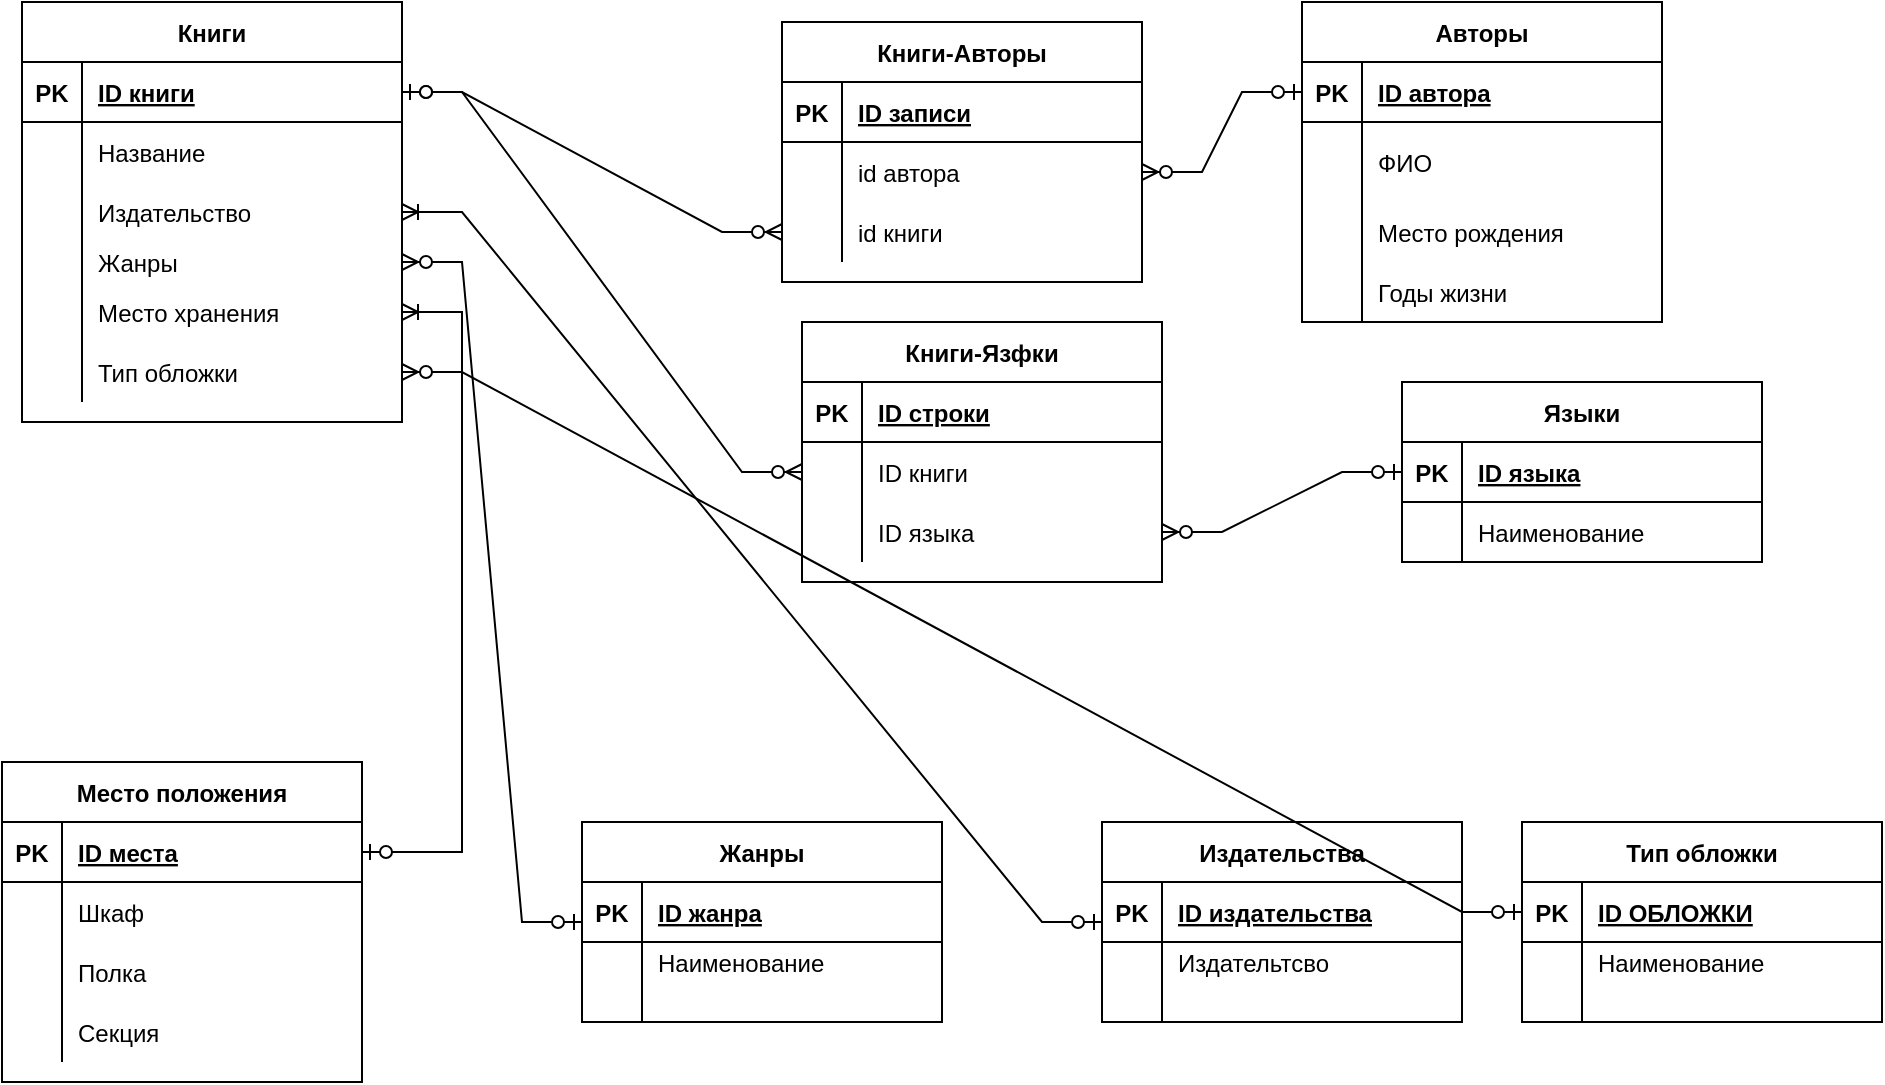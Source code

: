 <mxfile version="20.0.1" type="github"><diagram id="Fq_SMd5vTPvvLqsD7XXz" name="Страница 1"><mxGraphModel dx="991" dy="941" grid="1" gridSize="10" guides="1" tooltips="1" connect="1" arrows="1" fold="1" page="1" pageScale="1" pageWidth="827" pageHeight="1169" math="0" shadow="0"><root><mxCell id="0"/><mxCell id="1" parent="0"/><mxCell id="acpN2eCMp7QGkvf6FVd6-1" value="Книги" style="shape=table;startSize=30;container=1;collapsible=1;childLayout=tableLayout;fixedRows=1;rowLines=0;fontStyle=1;align=center;resizeLast=1;" vertex="1" parent="1"><mxGeometry x="50" y="10" width="190" height="210" as="geometry"/></mxCell><mxCell id="acpN2eCMp7QGkvf6FVd6-2" value="" style="shape=tableRow;horizontal=0;startSize=0;swimlaneHead=0;swimlaneBody=0;fillColor=none;collapsible=0;dropTarget=0;points=[[0,0.5],[1,0.5]];portConstraint=eastwest;top=0;left=0;right=0;bottom=1;" vertex="1" parent="acpN2eCMp7QGkvf6FVd6-1"><mxGeometry y="30" width="190" height="30" as="geometry"/></mxCell><mxCell id="acpN2eCMp7QGkvf6FVd6-3" value="PK" style="shape=partialRectangle;connectable=0;fillColor=none;top=0;left=0;bottom=0;right=0;fontStyle=1;overflow=hidden;" vertex="1" parent="acpN2eCMp7QGkvf6FVd6-2"><mxGeometry width="30" height="30" as="geometry"><mxRectangle width="30" height="30" as="alternateBounds"/></mxGeometry></mxCell><mxCell id="acpN2eCMp7QGkvf6FVd6-4" value="ID книги" style="shape=partialRectangle;connectable=0;fillColor=none;top=0;left=0;bottom=0;right=0;align=left;spacingLeft=6;fontStyle=5;overflow=hidden;" vertex="1" parent="acpN2eCMp7QGkvf6FVd6-2"><mxGeometry x="30" width="160" height="30" as="geometry"><mxRectangle width="160" height="30" as="alternateBounds"/></mxGeometry></mxCell><mxCell id="acpN2eCMp7QGkvf6FVd6-5" value="" style="shape=tableRow;horizontal=0;startSize=0;swimlaneHead=0;swimlaneBody=0;fillColor=none;collapsible=0;dropTarget=0;points=[[0,0.5],[1,0.5]];portConstraint=eastwest;top=0;left=0;right=0;bottom=0;" vertex="1" parent="acpN2eCMp7QGkvf6FVd6-1"><mxGeometry y="60" width="190" height="30" as="geometry"/></mxCell><mxCell id="acpN2eCMp7QGkvf6FVd6-6" value="" style="shape=partialRectangle;connectable=0;fillColor=none;top=0;left=0;bottom=0;right=0;editable=1;overflow=hidden;" vertex="1" parent="acpN2eCMp7QGkvf6FVd6-5"><mxGeometry width="30" height="30" as="geometry"><mxRectangle width="30" height="30" as="alternateBounds"/></mxGeometry></mxCell><mxCell id="acpN2eCMp7QGkvf6FVd6-7" value="Название" style="shape=partialRectangle;connectable=0;fillColor=none;top=0;left=0;bottom=0;right=0;align=left;spacingLeft=6;overflow=hidden;" vertex="1" parent="acpN2eCMp7QGkvf6FVd6-5"><mxGeometry x="30" width="160" height="30" as="geometry"><mxRectangle width="160" height="30" as="alternateBounds"/></mxGeometry></mxCell><mxCell id="acpN2eCMp7QGkvf6FVd6-8" value="" style="shape=tableRow;horizontal=0;startSize=0;swimlaneHead=0;swimlaneBody=0;fillColor=none;collapsible=0;dropTarget=0;points=[[0,0.5],[1,0.5]];portConstraint=eastwest;top=0;left=0;right=0;bottom=0;" vertex="1" parent="acpN2eCMp7QGkvf6FVd6-1"><mxGeometry y="90" width="190" height="30" as="geometry"/></mxCell><mxCell id="acpN2eCMp7QGkvf6FVd6-9" value="" style="shape=partialRectangle;connectable=0;fillColor=none;top=0;left=0;bottom=0;right=0;editable=1;overflow=hidden;" vertex="1" parent="acpN2eCMp7QGkvf6FVd6-8"><mxGeometry width="30" height="30" as="geometry"><mxRectangle width="30" height="30" as="alternateBounds"/></mxGeometry></mxCell><mxCell id="acpN2eCMp7QGkvf6FVd6-10" value="Издательство" style="shape=partialRectangle;connectable=0;fillColor=none;top=0;left=0;bottom=0;right=0;align=left;spacingLeft=6;overflow=hidden;" vertex="1" parent="acpN2eCMp7QGkvf6FVd6-8"><mxGeometry x="30" width="160" height="30" as="geometry"><mxRectangle width="160" height="30" as="alternateBounds"/></mxGeometry></mxCell><mxCell id="acpN2eCMp7QGkvf6FVd6-11" value="" style="shape=tableRow;horizontal=0;startSize=0;swimlaneHead=0;swimlaneBody=0;fillColor=none;collapsible=0;dropTarget=0;points=[[0,0.5],[1,0.5]];portConstraint=eastwest;top=0;left=0;right=0;bottom=0;" vertex="1" parent="acpN2eCMp7QGkvf6FVd6-1"><mxGeometry y="120" width="190" height="20" as="geometry"/></mxCell><mxCell id="acpN2eCMp7QGkvf6FVd6-12" value="" style="shape=partialRectangle;connectable=0;fillColor=none;top=0;left=0;bottom=0;right=0;editable=1;overflow=hidden;" vertex="1" parent="acpN2eCMp7QGkvf6FVd6-11"><mxGeometry width="30" height="20" as="geometry"><mxRectangle width="30" height="20" as="alternateBounds"/></mxGeometry></mxCell><mxCell id="acpN2eCMp7QGkvf6FVd6-13" value="Жанры" style="shape=partialRectangle;connectable=0;fillColor=none;top=0;left=0;bottom=0;right=0;align=left;spacingLeft=6;overflow=hidden;" vertex="1" parent="acpN2eCMp7QGkvf6FVd6-11"><mxGeometry x="30" width="160" height="20" as="geometry"><mxRectangle width="160" height="20" as="alternateBounds"/></mxGeometry></mxCell><mxCell id="acpN2eCMp7QGkvf6FVd6-17" value="" style="shape=tableRow;horizontal=0;startSize=0;swimlaneHead=0;swimlaneBody=0;fillColor=none;collapsible=0;dropTarget=0;points=[[0,0.5],[1,0.5]];portConstraint=eastwest;top=0;left=0;right=0;bottom=0;" vertex="1" parent="acpN2eCMp7QGkvf6FVd6-1"><mxGeometry y="140" width="190" height="30" as="geometry"/></mxCell><mxCell id="acpN2eCMp7QGkvf6FVd6-18" value="" style="shape=partialRectangle;connectable=0;fillColor=none;top=0;left=0;bottom=0;right=0;editable=1;overflow=hidden;" vertex="1" parent="acpN2eCMp7QGkvf6FVd6-17"><mxGeometry width="30" height="30" as="geometry"><mxRectangle width="30" height="30" as="alternateBounds"/></mxGeometry></mxCell><mxCell id="acpN2eCMp7QGkvf6FVd6-19" value="Место хранения" style="shape=partialRectangle;connectable=0;fillColor=none;top=0;left=0;bottom=0;right=0;align=left;spacingLeft=6;overflow=hidden;" vertex="1" parent="acpN2eCMp7QGkvf6FVd6-17"><mxGeometry x="30" width="160" height="30" as="geometry"><mxRectangle width="160" height="30" as="alternateBounds"/></mxGeometry></mxCell><mxCell id="acpN2eCMp7QGkvf6FVd6-28" value="" style="shape=tableRow;horizontal=0;startSize=0;swimlaneHead=0;swimlaneBody=0;fillColor=none;collapsible=0;dropTarget=0;points=[[0,0.5],[1,0.5]];portConstraint=eastwest;top=0;left=0;right=0;bottom=0;" vertex="1" parent="acpN2eCMp7QGkvf6FVd6-1"><mxGeometry y="170" width="190" height="30" as="geometry"/></mxCell><mxCell id="acpN2eCMp7QGkvf6FVd6-29" value="" style="shape=partialRectangle;connectable=0;fillColor=none;top=0;left=0;bottom=0;right=0;editable=1;overflow=hidden;" vertex="1" parent="acpN2eCMp7QGkvf6FVd6-28"><mxGeometry width="30" height="30" as="geometry"><mxRectangle width="30" height="30" as="alternateBounds"/></mxGeometry></mxCell><mxCell id="acpN2eCMp7QGkvf6FVd6-30" value="Тип обложки" style="shape=partialRectangle;connectable=0;fillColor=none;top=0;left=0;bottom=0;right=0;align=left;spacingLeft=6;overflow=hidden;" vertex="1" parent="acpN2eCMp7QGkvf6FVd6-28"><mxGeometry x="30" width="160" height="30" as="geometry"><mxRectangle width="160" height="30" as="alternateBounds"/></mxGeometry></mxCell><mxCell id="acpN2eCMp7QGkvf6FVd6-31" value="Авторы" style="shape=table;startSize=30;container=1;collapsible=1;childLayout=tableLayout;fixedRows=1;rowLines=0;fontStyle=1;align=center;resizeLast=1;" vertex="1" parent="1"><mxGeometry x="690" y="10" width="180" height="160" as="geometry"/></mxCell><mxCell id="acpN2eCMp7QGkvf6FVd6-32" value="" style="shape=tableRow;horizontal=0;startSize=0;swimlaneHead=0;swimlaneBody=0;fillColor=none;collapsible=0;dropTarget=0;points=[[0,0.5],[1,0.5]];portConstraint=eastwest;top=0;left=0;right=0;bottom=1;" vertex="1" parent="acpN2eCMp7QGkvf6FVd6-31"><mxGeometry y="30" width="180" height="30" as="geometry"/></mxCell><mxCell id="acpN2eCMp7QGkvf6FVd6-33" value="PK" style="shape=partialRectangle;connectable=0;fillColor=none;top=0;left=0;bottom=0;right=0;fontStyle=1;overflow=hidden;" vertex="1" parent="acpN2eCMp7QGkvf6FVd6-32"><mxGeometry width="30" height="30" as="geometry"><mxRectangle width="30" height="30" as="alternateBounds"/></mxGeometry></mxCell><mxCell id="acpN2eCMp7QGkvf6FVd6-34" value="ID автора" style="shape=partialRectangle;connectable=0;fillColor=none;top=0;left=0;bottom=0;right=0;align=left;spacingLeft=6;fontStyle=5;overflow=hidden;" vertex="1" parent="acpN2eCMp7QGkvf6FVd6-32"><mxGeometry x="30" width="150" height="30" as="geometry"><mxRectangle width="150" height="30" as="alternateBounds"/></mxGeometry></mxCell><mxCell id="acpN2eCMp7QGkvf6FVd6-35" value="" style="shape=tableRow;horizontal=0;startSize=0;swimlaneHead=0;swimlaneBody=0;fillColor=none;collapsible=0;dropTarget=0;points=[[0,0.5],[1,0.5]];portConstraint=eastwest;top=0;left=0;right=0;bottom=0;" vertex="1" parent="acpN2eCMp7QGkvf6FVd6-31"><mxGeometry y="60" width="180" height="40" as="geometry"/></mxCell><mxCell id="acpN2eCMp7QGkvf6FVd6-36" value="" style="shape=partialRectangle;connectable=0;fillColor=none;top=0;left=0;bottom=0;right=0;editable=1;overflow=hidden;" vertex="1" parent="acpN2eCMp7QGkvf6FVd6-35"><mxGeometry width="30" height="40" as="geometry"><mxRectangle width="30" height="40" as="alternateBounds"/></mxGeometry></mxCell><mxCell id="acpN2eCMp7QGkvf6FVd6-37" value="ФИО" style="shape=partialRectangle;connectable=0;fillColor=none;top=0;left=0;bottom=0;right=0;align=left;spacingLeft=6;overflow=hidden;" vertex="1" parent="acpN2eCMp7QGkvf6FVd6-35"><mxGeometry x="30" width="150" height="40" as="geometry"><mxRectangle width="150" height="40" as="alternateBounds"/></mxGeometry></mxCell><mxCell id="acpN2eCMp7QGkvf6FVd6-38" value="" style="shape=tableRow;horizontal=0;startSize=0;swimlaneHead=0;swimlaneBody=0;fillColor=none;collapsible=0;dropTarget=0;points=[[0,0.5],[1,0.5]];portConstraint=eastwest;top=0;left=0;right=0;bottom=0;" vertex="1" parent="acpN2eCMp7QGkvf6FVd6-31"><mxGeometry y="100" width="180" height="30" as="geometry"/></mxCell><mxCell id="acpN2eCMp7QGkvf6FVd6-39" value="" style="shape=partialRectangle;connectable=0;fillColor=none;top=0;left=0;bottom=0;right=0;editable=1;overflow=hidden;" vertex="1" parent="acpN2eCMp7QGkvf6FVd6-38"><mxGeometry width="30" height="30" as="geometry"><mxRectangle width="30" height="30" as="alternateBounds"/></mxGeometry></mxCell><mxCell id="acpN2eCMp7QGkvf6FVd6-40" value="Место рождения" style="shape=partialRectangle;connectable=0;fillColor=none;top=0;left=0;bottom=0;right=0;align=left;spacingLeft=6;overflow=hidden;" vertex="1" parent="acpN2eCMp7QGkvf6FVd6-38"><mxGeometry x="30" width="150" height="30" as="geometry"><mxRectangle width="150" height="30" as="alternateBounds"/></mxGeometry></mxCell><mxCell id="acpN2eCMp7QGkvf6FVd6-41" value="" style="shape=tableRow;horizontal=0;startSize=0;swimlaneHead=0;swimlaneBody=0;fillColor=none;collapsible=0;dropTarget=0;points=[[0,0.5],[1,0.5]];portConstraint=eastwest;top=0;left=0;right=0;bottom=0;" vertex="1" parent="acpN2eCMp7QGkvf6FVd6-31"><mxGeometry y="130" width="180" height="30" as="geometry"/></mxCell><mxCell id="acpN2eCMp7QGkvf6FVd6-42" value="" style="shape=partialRectangle;connectable=0;fillColor=none;top=0;left=0;bottom=0;right=0;editable=1;overflow=hidden;" vertex="1" parent="acpN2eCMp7QGkvf6FVd6-41"><mxGeometry width="30" height="30" as="geometry"><mxRectangle width="30" height="30" as="alternateBounds"/></mxGeometry></mxCell><mxCell id="acpN2eCMp7QGkvf6FVd6-43" value="Годы жизни" style="shape=partialRectangle;connectable=0;fillColor=none;top=0;left=0;bottom=0;right=0;align=left;spacingLeft=6;overflow=hidden;" vertex="1" parent="acpN2eCMp7QGkvf6FVd6-41"><mxGeometry x="30" width="150" height="30" as="geometry"><mxRectangle width="150" height="30" as="alternateBounds"/></mxGeometry></mxCell><mxCell id="acpN2eCMp7QGkvf6FVd6-45" value="Место положения" style="shape=table;startSize=30;container=1;collapsible=1;childLayout=tableLayout;fixedRows=1;rowLines=0;fontStyle=1;align=center;resizeLast=1;" vertex="1" parent="1"><mxGeometry x="40" y="390" width="180" height="160" as="geometry"/></mxCell><mxCell id="acpN2eCMp7QGkvf6FVd6-46" value="" style="shape=tableRow;horizontal=0;startSize=0;swimlaneHead=0;swimlaneBody=0;fillColor=none;collapsible=0;dropTarget=0;points=[[0,0.5],[1,0.5]];portConstraint=eastwest;top=0;left=0;right=0;bottom=1;" vertex="1" parent="acpN2eCMp7QGkvf6FVd6-45"><mxGeometry y="30" width="180" height="30" as="geometry"/></mxCell><mxCell id="acpN2eCMp7QGkvf6FVd6-47" value="PK" style="shape=partialRectangle;connectable=0;fillColor=none;top=0;left=0;bottom=0;right=0;fontStyle=1;overflow=hidden;" vertex="1" parent="acpN2eCMp7QGkvf6FVd6-46"><mxGeometry width="30" height="30" as="geometry"><mxRectangle width="30" height="30" as="alternateBounds"/></mxGeometry></mxCell><mxCell id="acpN2eCMp7QGkvf6FVd6-48" value="ID места" style="shape=partialRectangle;connectable=0;fillColor=none;top=0;left=0;bottom=0;right=0;align=left;spacingLeft=6;fontStyle=5;overflow=hidden;" vertex="1" parent="acpN2eCMp7QGkvf6FVd6-46"><mxGeometry x="30" width="150" height="30" as="geometry"><mxRectangle width="150" height="30" as="alternateBounds"/></mxGeometry></mxCell><mxCell id="acpN2eCMp7QGkvf6FVd6-49" value="" style="shape=tableRow;horizontal=0;startSize=0;swimlaneHead=0;swimlaneBody=0;fillColor=none;collapsible=0;dropTarget=0;points=[[0,0.5],[1,0.5]];portConstraint=eastwest;top=0;left=0;right=0;bottom=0;" vertex="1" parent="acpN2eCMp7QGkvf6FVd6-45"><mxGeometry y="60" width="180" height="30" as="geometry"/></mxCell><mxCell id="acpN2eCMp7QGkvf6FVd6-50" value="" style="shape=partialRectangle;connectable=0;fillColor=none;top=0;left=0;bottom=0;right=0;editable=1;overflow=hidden;" vertex="1" parent="acpN2eCMp7QGkvf6FVd6-49"><mxGeometry width="30" height="30" as="geometry"><mxRectangle width="30" height="30" as="alternateBounds"/></mxGeometry></mxCell><mxCell id="acpN2eCMp7QGkvf6FVd6-51" value="Шкаф" style="shape=partialRectangle;connectable=0;fillColor=none;top=0;left=0;bottom=0;right=0;align=left;spacingLeft=6;overflow=hidden;" vertex="1" parent="acpN2eCMp7QGkvf6FVd6-49"><mxGeometry x="30" width="150" height="30" as="geometry"><mxRectangle width="150" height="30" as="alternateBounds"/></mxGeometry></mxCell><mxCell id="acpN2eCMp7QGkvf6FVd6-52" value="" style="shape=tableRow;horizontal=0;startSize=0;swimlaneHead=0;swimlaneBody=0;fillColor=none;collapsible=0;dropTarget=0;points=[[0,0.5],[1,0.5]];portConstraint=eastwest;top=0;left=0;right=0;bottom=0;" vertex="1" parent="acpN2eCMp7QGkvf6FVd6-45"><mxGeometry y="90" width="180" height="30" as="geometry"/></mxCell><mxCell id="acpN2eCMp7QGkvf6FVd6-53" value="" style="shape=partialRectangle;connectable=0;fillColor=none;top=0;left=0;bottom=0;right=0;editable=1;overflow=hidden;" vertex="1" parent="acpN2eCMp7QGkvf6FVd6-52"><mxGeometry width="30" height="30" as="geometry"><mxRectangle width="30" height="30" as="alternateBounds"/></mxGeometry></mxCell><mxCell id="acpN2eCMp7QGkvf6FVd6-54" value="Полка" style="shape=partialRectangle;connectable=0;fillColor=none;top=0;left=0;bottom=0;right=0;align=left;spacingLeft=6;overflow=hidden;" vertex="1" parent="acpN2eCMp7QGkvf6FVd6-52"><mxGeometry x="30" width="150" height="30" as="geometry"><mxRectangle width="150" height="30" as="alternateBounds"/></mxGeometry></mxCell><mxCell id="acpN2eCMp7QGkvf6FVd6-55" value="" style="shape=tableRow;horizontal=0;startSize=0;swimlaneHead=0;swimlaneBody=0;fillColor=none;collapsible=0;dropTarget=0;points=[[0,0.5],[1,0.5]];portConstraint=eastwest;top=0;left=0;right=0;bottom=0;" vertex="1" parent="acpN2eCMp7QGkvf6FVd6-45"><mxGeometry y="120" width="180" height="30" as="geometry"/></mxCell><mxCell id="acpN2eCMp7QGkvf6FVd6-56" value="" style="shape=partialRectangle;connectable=0;fillColor=none;top=0;left=0;bottom=0;right=0;editable=1;overflow=hidden;" vertex="1" parent="acpN2eCMp7QGkvf6FVd6-55"><mxGeometry width="30" height="30" as="geometry"><mxRectangle width="30" height="30" as="alternateBounds"/></mxGeometry></mxCell><mxCell id="acpN2eCMp7QGkvf6FVd6-57" value="Секция" style="shape=partialRectangle;connectable=0;fillColor=none;top=0;left=0;bottom=0;right=0;align=left;spacingLeft=6;overflow=hidden;" vertex="1" parent="acpN2eCMp7QGkvf6FVd6-55"><mxGeometry x="30" width="150" height="30" as="geometry"><mxRectangle width="150" height="30" as="alternateBounds"/></mxGeometry></mxCell><mxCell id="acpN2eCMp7QGkvf6FVd6-58" value="Издательства" style="shape=table;startSize=30;container=1;collapsible=1;childLayout=tableLayout;fixedRows=1;rowLines=0;fontStyle=1;align=center;resizeLast=1;" vertex="1" parent="1"><mxGeometry x="590" y="420" width="180" height="100" as="geometry"/></mxCell><mxCell id="acpN2eCMp7QGkvf6FVd6-59" value="" style="shape=tableRow;horizontal=0;startSize=0;swimlaneHead=0;swimlaneBody=0;fillColor=none;collapsible=0;dropTarget=0;points=[[0,0.5],[1,0.5]];portConstraint=eastwest;top=0;left=0;right=0;bottom=1;" vertex="1" parent="acpN2eCMp7QGkvf6FVd6-58"><mxGeometry y="30" width="180" height="30" as="geometry"/></mxCell><mxCell id="acpN2eCMp7QGkvf6FVd6-60" value="PK" style="shape=partialRectangle;connectable=0;fillColor=none;top=0;left=0;bottom=0;right=0;fontStyle=1;overflow=hidden;" vertex="1" parent="acpN2eCMp7QGkvf6FVd6-59"><mxGeometry width="30" height="30" as="geometry"><mxRectangle width="30" height="30" as="alternateBounds"/></mxGeometry></mxCell><mxCell id="acpN2eCMp7QGkvf6FVd6-61" value="ID издательства" style="shape=partialRectangle;connectable=0;fillColor=none;top=0;left=0;bottom=0;right=0;align=left;spacingLeft=6;fontStyle=5;overflow=hidden;" vertex="1" parent="acpN2eCMp7QGkvf6FVd6-59"><mxGeometry x="30" width="150" height="30" as="geometry"><mxRectangle width="150" height="30" as="alternateBounds"/></mxGeometry></mxCell><mxCell id="acpN2eCMp7QGkvf6FVd6-62" value="" style="shape=tableRow;horizontal=0;startSize=0;swimlaneHead=0;swimlaneBody=0;fillColor=none;collapsible=0;dropTarget=0;points=[[0,0.5],[1,0.5]];portConstraint=eastwest;top=0;left=0;right=0;bottom=0;" vertex="1" parent="acpN2eCMp7QGkvf6FVd6-58"><mxGeometry y="60" width="180" height="20" as="geometry"/></mxCell><mxCell id="acpN2eCMp7QGkvf6FVd6-63" value="" style="shape=partialRectangle;connectable=0;fillColor=none;top=0;left=0;bottom=0;right=0;editable=1;overflow=hidden;" vertex="1" parent="acpN2eCMp7QGkvf6FVd6-62"><mxGeometry width="30" height="20" as="geometry"><mxRectangle width="30" height="20" as="alternateBounds"/></mxGeometry></mxCell><mxCell id="acpN2eCMp7QGkvf6FVd6-64" value="Издательтсво" style="shape=partialRectangle;connectable=0;fillColor=none;top=0;left=0;bottom=0;right=0;align=left;spacingLeft=6;overflow=hidden;" vertex="1" parent="acpN2eCMp7QGkvf6FVd6-62"><mxGeometry x="30" width="150" height="20" as="geometry"><mxRectangle width="150" height="20" as="alternateBounds"/></mxGeometry></mxCell><mxCell id="acpN2eCMp7QGkvf6FVd6-68" value="" style="shape=tableRow;horizontal=0;startSize=0;swimlaneHead=0;swimlaneBody=0;fillColor=none;collapsible=0;dropTarget=0;points=[[0,0.5],[1,0.5]];portConstraint=eastwest;top=0;left=0;right=0;bottom=0;" vertex="1" parent="acpN2eCMp7QGkvf6FVd6-58"><mxGeometry y="80" width="180" height="20" as="geometry"/></mxCell><mxCell id="acpN2eCMp7QGkvf6FVd6-69" value="" style="shape=partialRectangle;connectable=0;fillColor=none;top=0;left=0;bottom=0;right=0;editable=1;overflow=hidden;" vertex="1" parent="acpN2eCMp7QGkvf6FVd6-68"><mxGeometry width="30" height="20" as="geometry"><mxRectangle width="30" height="20" as="alternateBounds"/></mxGeometry></mxCell><mxCell id="acpN2eCMp7QGkvf6FVd6-70" value="" style="shape=partialRectangle;connectable=0;fillColor=none;top=0;left=0;bottom=0;right=0;align=left;spacingLeft=6;overflow=hidden;" vertex="1" parent="acpN2eCMp7QGkvf6FVd6-68"><mxGeometry x="30" width="150" height="20" as="geometry"><mxRectangle width="150" height="20" as="alternateBounds"/></mxGeometry></mxCell><mxCell id="acpN2eCMp7QGkvf6FVd6-71" value="Тип обложки" style="shape=table;startSize=30;container=1;collapsible=1;childLayout=tableLayout;fixedRows=1;rowLines=0;fontStyle=1;align=center;resizeLast=1;" vertex="1" parent="1"><mxGeometry x="800" y="420" width="180" height="100" as="geometry"/></mxCell><mxCell id="acpN2eCMp7QGkvf6FVd6-72" value="" style="shape=tableRow;horizontal=0;startSize=0;swimlaneHead=0;swimlaneBody=0;fillColor=none;collapsible=0;dropTarget=0;points=[[0,0.5],[1,0.5]];portConstraint=eastwest;top=0;left=0;right=0;bottom=1;" vertex="1" parent="acpN2eCMp7QGkvf6FVd6-71"><mxGeometry y="30" width="180" height="30" as="geometry"/></mxCell><mxCell id="acpN2eCMp7QGkvf6FVd6-73" value="PK" style="shape=partialRectangle;connectable=0;fillColor=none;top=0;left=0;bottom=0;right=0;fontStyle=1;overflow=hidden;" vertex="1" parent="acpN2eCMp7QGkvf6FVd6-72"><mxGeometry width="30" height="30" as="geometry"><mxRectangle width="30" height="30" as="alternateBounds"/></mxGeometry></mxCell><mxCell id="acpN2eCMp7QGkvf6FVd6-74" value="ID ОБЛОЖКИ" style="shape=partialRectangle;connectable=0;fillColor=none;top=0;left=0;bottom=0;right=0;align=left;spacingLeft=6;fontStyle=5;overflow=hidden;" vertex="1" parent="acpN2eCMp7QGkvf6FVd6-72"><mxGeometry x="30" width="150" height="30" as="geometry"><mxRectangle width="150" height="30" as="alternateBounds"/></mxGeometry></mxCell><mxCell id="acpN2eCMp7QGkvf6FVd6-75" value="" style="shape=tableRow;horizontal=0;startSize=0;swimlaneHead=0;swimlaneBody=0;fillColor=none;collapsible=0;dropTarget=0;points=[[0,0.5],[1,0.5]];portConstraint=eastwest;top=0;left=0;right=0;bottom=0;" vertex="1" parent="acpN2eCMp7QGkvf6FVd6-71"><mxGeometry y="60" width="180" height="20" as="geometry"/></mxCell><mxCell id="acpN2eCMp7QGkvf6FVd6-76" value="" style="shape=partialRectangle;connectable=0;fillColor=none;top=0;left=0;bottom=0;right=0;editable=1;overflow=hidden;" vertex="1" parent="acpN2eCMp7QGkvf6FVd6-75"><mxGeometry width="30" height="20" as="geometry"><mxRectangle width="30" height="20" as="alternateBounds"/></mxGeometry></mxCell><mxCell id="acpN2eCMp7QGkvf6FVd6-77" value="Наименование" style="shape=partialRectangle;connectable=0;fillColor=none;top=0;left=0;bottom=0;right=0;align=left;spacingLeft=6;overflow=hidden;" vertex="1" parent="acpN2eCMp7QGkvf6FVd6-75"><mxGeometry x="30" width="150" height="20" as="geometry"><mxRectangle width="150" height="20" as="alternateBounds"/></mxGeometry></mxCell><mxCell id="acpN2eCMp7QGkvf6FVd6-78" value="" style="shape=tableRow;horizontal=0;startSize=0;swimlaneHead=0;swimlaneBody=0;fillColor=none;collapsible=0;dropTarget=0;points=[[0,0.5],[1,0.5]];portConstraint=eastwest;top=0;left=0;right=0;bottom=0;" vertex="1" parent="acpN2eCMp7QGkvf6FVd6-71"><mxGeometry y="80" width="180" height="20" as="geometry"/></mxCell><mxCell id="acpN2eCMp7QGkvf6FVd6-79" value="" style="shape=partialRectangle;connectable=0;fillColor=none;top=0;left=0;bottom=0;right=0;editable=1;overflow=hidden;" vertex="1" parent="acpN2eCMp7QGkvf6FVd6-78"><mxGeometry width="30" height="20" as="geometry"><mxRectangle width="30" height="20" as="alternateBounds"/></mxGeometry></mxCell><mxCell id="acpN2eCMp7QGkvf6FVd6-80" value="" style="shape=partialRectangle;connectable=0;fillColor=none;top=0;left=0;bottom=0;right=0;align=left;spacingLeft=6;overflow=hidden;" vertex="1" parent="acpN2eCMp7QGkvf6FVd6-78"><mxGeometry x="30" width="150" height="20" as="geometry"><mxRectangle width="150" height="20" as="alternateBounds"/></mxGeometry></mxCell><mxCell id="acpN2eCMp7QGkvf6FVd6-81" value="Жанры" style="shape=table;startSize=30;container=1;collapsible=1;childLayout=tableLayout;fixedRows=1;rowLines=0;fontStyle=1;align=center;resizeLast=1;" vertex="1" parent="1"><mxGeometry x="330" y="420" width="180" height="100" as="geometry"><mxRectangle x="310" y="570" width="80" height="30" as="alternateBounds"/></mxGeometry></mxCell><mxCell id="acpN2eCMp7QGkvf6FVd6-82" value="" style="shape=tableRow;horizontal=0;startSize=0;swimlaneHead=0;swimlaneBody=0;fillColor=none;collapsible=0;dropTarget=0;points=[[0,0.5],[1,0.5]];portConstraint=eastwest;top=0;left=0;right=0;bottom=1;" vertex="1" parent="acpN2eCMp7QGkvf6FVd6-81"><mxGeometry y="30" width="180" height="30" as="geometry"/></mxCell><mxCell id="acpN2eCMp7QGkvf6FVd6-83" value="PK" style="shape=partialRectangle;connectable=0;fillColor=none;top=0;left=0;bottom=0;right=0;fontStyle=1;overflow=hidden;" vertex="1" parent="acpN2eCMp7QGkvf6FVd6-82"><mxGeometry width="30" height="30" as="geometry"><mxRectangle width="30" height="30" as="alternateBounds"/></mxGeometry></mxCell><mxCell id="acpN2eCMp7QGkvf6FVd6-84" value="ID жанра" style="shape=partialRectangle;connectable=0;fillColor=none;top=0;left=0;bottom=0;right=0;align=left;spacingLeft=6;fontStyle=5;overflow=hidden;" vertex="1" parent="acpN2eCMp7QGkvf6FVd6-82"><mxGeometry x="30" width="150" height="30" as="geometry"><mxRectangle width="150" height="30" as="alternateBounds"/></mxGeometry></mxCell><mxCell id="acpN2eCMp7QGkvf6FVd6-85" value="" style="shape=tableRow;horizontal=0;startSize=0;swimlaneHead=0;swimlaneBody=0;fillColor=none;collapsible=0;dropTarget=0;points=[[0,0.5],[1,0.5]];portConstraint=eastwest;top=0;left=0;right=0;bottom=0;" vertex="1" parent="acpN2eCMp7QGkvf6FVd6-81"><mxGeometry y="60" width="180" height="20" as="geometry"/></mxCell><mxCell id="acpN2eCMp7QGkvf6FVd6-86" value="" style="shape=partialRectangle;connectable=0;fillColor=none;top=0;left=0;bottom=0;right=0;editable=1;overflow=hidden;" vertex="1" parent="acpN2eCMp7QGkvf6FVd6-85"><mxGeometry width="30" height="20" as="geometry"><mxRectangle width="30" height="20" as="alternateBounds"/></mxGeometry></mxCell><mxCell id="acpN2eCMp7QGkvf6FVd6-87" value="Наименование" style="shape=partialRectangle;connectable=0;fillColor=none;top=0;left=0;bottom=0;right=0;align=left;spacingLeft=6;overflow=hidden;" vertex="1" parent="acpN2eCMp7QGkvf6FVd6-85"><mxGeometry x="30" width="150" height="20" as="geometry"><mxRectangle width="150" height="20" as="alternateBounds"/></mxGeometry></mxCell><mxCell id="acpN2eCMp7QGkvf6FVd6-88" value="" style="shape=tableRow;horizontal=0;startSize=0;swimlaneHead=0;swimlaneBody=0;fillColor=none;collapsible=0;dropTarget=0;points=[[0,0.5],[1,0.5]];portConstraint=eastwest;top=0;left=0;right=0;bottom=0;" vertex="1" parent="acpN2eCMp7QGkvf6FVd6-81"><mxGeometry y="80" width="180" height="20" as="geometry"/></mxCell><mxCell id="acpN2eCMp7QGkvf6FVd6-89" value="" style="shape=partialRectangle;connectable=0;fillColor=none;top=0;left=0;bottom=0;right=0;editable=1;overflow=hidden;" vertex="1" parent="acpN2eCMp7QGkvf6FVd6-88"><mxGeometry width="30" height="20" as="geometry"><mxRectangle width="30" height="20" as="alternateBounds"/></mxGeometry></mxCell><mxCell id="acpN2eCMp7QGkvf6FVd6-90" value="" style="shape=partialRectangle;connectable=0;fillColor=none;top=0;left=0;bottom=0;right=0;align=left;spacingLeft=6;overflow=hidden;" vertex="1" parent="acpN2eCMp7QGkvf6FVd6-88"><mxGeometry x="30" width="150" height="20" as="geometry"><mxRectangle width="150" height="20" as="alternateBounds"/></mxGeometry></mxCell><mxCell id="acpN2eCMp7QGkvf6FVd6-91" value="Языки" style="shape=table;startSize=30;container=1;collapsible=1;childLayout=tableLayout;fixedRows=1;rowLines=0;fontStyle=1;align=center;resizeLast=1;" vertex="1" parent="1"><mxGeometry x="740" y="200" width="180" height="90" as="geometry"/></mxCell><mxCell id="acpN2eCMp7QGkvf6FVd6-92" value="" style="shape=tableRow;horizontal=0;startSize=0;swimlaneHead=0;swimlaneBody=0;fillColor=none;collapsible=0;dropTarget=0;points=[[0,0.5],[1,0.5]];portConstraint=eastwest;top=0;left=0;right=0;bottom=1;" vertex="1" parent="acpN2eCMp7QGkvf6FVd6-91"><mxGeometry y="30" width="180" height="30" as="geometry"/></mxCell><mxCell id="acpN2eCMp7QGkvf6FVd6-93" value="PK" style="shape=partialRectangle;connectable=0;fillColor=none;top=0;left=0;bottom=0;right=0;fontStyle=1;overflow=hidden;" vertex="1" parent="acpN2eCMp7QGkvf6FVd6-92"><mxGeometry width="30" height="30" as="geometry"><mxRectangle width="30" height="30" as="alternateBounds"/></mxGeometry></mxCell><mxCell id="acpN2eCMp7QGkvf6FVd6-94" value="ID языка" style="shape=partialRectangle;connectable=0;fillColor=none;top=0;left=0;bottom=0;right=0;align=left;spacingLeft=6;fontStyle=5;overflow=hidden;" vertex="1" parent="acpN2eCMp7QGkvf6FVd6-92"><mxGeometry x="30" width="150" height="30" as="geometry"><mxRectangle width="150" height="30" as="alternateBounds"/></mxGeometry></mxCell><mxCell id="acpN2eCMp7QGkvf6FVd6-95" value="" style="shape=tableRow;horizontal=0;startSize=0;swimlaneHead=0;swimlaneBody=0;fillColor=none;collapsible=0;dropTarget=0;points=[[0,0.5],[1,0.5]];portConstraint=eastwest;top=0;left=0;right=0;bottom=0;" vertex="1" parent="acpN2eCMp7QGkvf6FVd6-91"><mxGeometry y="60" width="180" height="30" as="geometry"/></mxCell><mxCell id="acpN2eCMp7QGkvf6FVd6-96" value="" style="shape=partialRectangle;connectable=0;fillColor=none;top=0;left=0;bottom=0;right=0;editable=1;overflow=hidden;" vertex="1" parent="acpN2eCMp7QGkvf6FVd6-95"><mxGeometry width="30" height="30" as="geometry"><mxRectangle width="30" height="30" as="alternateBounds"/></mxGeometry></mxCell><mxCell id="acpN2eCMp7QGkvf6FVd6-97" value="Наименование" style="shape=partialRectangle;connectable=0;fillColor=none;top=0;left=0;bottom=0;right=0;align=left;spacingLeft=6;overflow=hidden;" vertex="1" parent="acpN2eCMp7QGkvf6FVd6-95"><mxGeometry x="30" width="150" height="30" as="geometry"><mxRectangle width="150" height="30" as="alternateBounds"/></mxGeometry></mxCell><mxCell id="acpN2eCMp7QGkvf6FVd6-113" value="Книги-Авторы" style="shape=table;startSize=30;container=1;collapsible=1;childLayout=tableLayout;fixedRows=1;rowLines=0;fontStyle=1;align=center;resizeLast=1;" vertex="1" parent="1"><mxGeometry x="430" y="20" width="180" height="130" as="geometry"/></mxCell><mxCell id="acpN2eCMp7QGkvf6FVd6-114" value="" style="shape=tableRow;horizontal=0;startSize=0;swimlaneHead=0;swimlaneBody=0;fillColor=none;collapsible=0;dropTarget=0;points=[[0,0.5],[1,0.5]];portConstraint=eastwest;top=0;left=0;right=0;bottom=1;" vertex="1" parent="acpN2eCMp7QGkvf6FVd6-113"><mxGeometry y="30" width="180" height="30" as="geometry"/></mxCell><mxCell id="acpN2eCMp7QGkvf6FVd6-115" value="PK" style="shape=partialRectangle;connectable=0;fillColor=none;top=0;left=0;bottom=0;right=0;fontStyle=1;overflow=hidden;" vertex="1" parent="acpN2eCMp7QGkvf6FVd6-114"><mxGeometry width="30" height="30" as="geometry"><mxRectangle width="30" height="30" as="alternateBounds"/></mxGeometry></mxCell><mxCell id="acpN2eCMp7QGkvf6FVd6-116" value="ID записи" style="shape=partialRectangle;connectable=0;fillColor=none;top=0;left=0;bottom=0;right=0;align=left;spacingLeft=6;fontStyle=5;overflow=hidden;" vertex="1" parent="acpN2eCMp7QGkvf6FVd6-114"><mxGeometry x="30" width="150" height="30" as="geometry"><mxRectangle width="150" height="30" as="alternateBounds"/></mxGeometry></mxCell><mxCell id="acpN2eCMp7QGkvf6FVd6-117" value="" style="shape=tableRow;horizontal=0;startSize=0;swimlaneHead=0;swimlaneBody=0;fillColor=none;collapsible=0;dropTarget=0;points=[[0,0.5],[1,0.5]];portConstraint=eastwest;top=0;left=0;right=0;bottom=0;" vertex="1" parent="acpN2eCMp7QGkvf6FVd6-113"><mxGeometry y="60" width="180" height="30" as="geometry"/></mxCell><mxCell id="acpN2eCMp7QGkvf6FVd6-118" value="" style="shape=partialRectangle;connectable=0;fillColor=none;top=0;left=0;bottom=0;right=0;editable=1;overflow=hidden;" vertex="1" parent="acpN2eCMp7QGkvf6FVd6-117"><mxGeometry width="30" height="30" as="geometry"><mxRectangle width="30" height="30" as="alternateBounds"/></mxGeometry></mxCell><mxCell id="acpN2eCMp7QGkvf6FVd6-119" value="id автора" style="shape=partialRectangle;connectable=0;fillColor=none;top=0;left=0;bottom=0;right=0;align=left;spacingLeft=6;overflow=hidden;" vertex="1" parent="acpN2eCMp7QGkvf6FVd6-117"><mxGeometry x="30" width="150" height="30" as="geometry"><mxRectangle width="150" height="30" as="alternateBounds"/></mxGeometry></mxCell><mxCell id="acpN2eCMp7QGkvf6FVd6-120" value="" style="shape=tableRow;horizontal=0;startSize=0;swimlaneHead=0;swimlaneBody=0;fillColor=none;collapsible=0;dropTarget=0;points=[[0,0.5],[1,0.5]];portConstraint=eastwest;top=0;left=0;right=0;bottom=0;" vertex="1" parent="acpN2eCMp7QGkvf6FVd6-113"><mxGeometry y="90" width="180" height="30" as="geometry"/></mxCell><mxCell id="acpN2eCMp7QGkvf6FVd6-121" value="" style="shape=partialRectangle;connectable=0;fillColor=none;top=0;left=0;bottom=0;right=0;editable=1;overflow=hidden;" vertex="1" parent="acpN2eCMp7QGkvf6FVd6-120"><mxGeometry width="30" height="30" as="geometry"><mxRectangle width="30" height="30" as="alternateBounds"/></mxGeometry></mxCell><mxCell id="acpN2eCMp7QGkvf6FVd6-122" value="id книги" style="shape=partialRectangle;connectable=0;fillColor=none;top=0;left=0;bottom=0;right=0;align=left;spacingLeft=6;overflow=hidden;" vertex="1" parent="acpN2eCMp7QGkvf6FVd6-120"><mxGeometry x="30" width="150" height="30" as="geometry"><mxRectangle width="150" height="30" as="alternateBounds"/></mxGeometry></mxCell><mxCell id="acpN2eCMp7QGkvf6FVd6-130" value="" style="edgeStyle=entityRelationEdgeStyle;fontSize=12;html=1;endArrow=ERzeroToMany;startArrow=ERzeroToOne;rounded=0;exitX=1;exitY=0.5;exitDx=0;exitDy=0;entryX=0;entryY=0.5;entryDx=0;entryDy=0;" edge="1" parent="1" source="acpN2eCMp7QGkvf6FVd6-2" target="acpN2eCMp7QGkvf6FVd6-120"><mxGeometry width="100" height="100" relative="1" as="geometry"><mxPoint x="220" y="300" as="sourcePoint"/><mxPoint x="320" y="200" as="targetPoint"/></mxGeometry></mxCell><mxCell id="acpN2eCMp7QGkvf6FVd6-131" value="" style="edgeStyle=entityRelationEdgeStyle;fontSize=12;html=1;endArrow=ERzeroToMany;startArrow=ERzeroToOne;rounded=0;entryX=1;entryY=0.5;entryDx=0;entryDy=0;exitX=0;exitY=0.5;exitDx=0;exitDy=0;" edge="1" parent="1" source="acpN2eCMp7QGkvf6FVd6-32" target="acpN2eCMp7QGkvf6FVd6-117"><mxGeometry width="100" height="100" relative="1" as="geometry"><mxPoint x="530" y="230" as="sourcePoint"/><mxPoint x="540" y="190" as="targetPoint"/></mxGeometry></mxCell><mxCell id="acpN2eCMp7QGkvf6FVd6-135" value="" style="edgeStyle=entityRelationEdgeStyle;fontSize=12;html=1;endArrow=ERoneToMany;startArrow=ERzeroToOne;rounded=0;" edge="1" parent="1" source="acpN2eCMp7QGkvf6FVd6-46" target="acpN2eCMp7QGkvf6FVd6-17"><mxGeometry width="100" height="100" relative="1" as="geometry"><mxPoint x="-50" y="350" as="sourcePoint"/><mxPoint x="50" y="250" as="targetPoint"/></mxGeometry></mxCell><mxCell id="acpN2eCMp7QGkvf6FVd6-137" value="" style="edgeStyle=entityRelationEdgeStyle;fontSize=12;html=1;endArrow=ERoneToMany;startArrow=ERzeroToOne;rounded=0;" edge="1" parent="1" source="acpN2eCMp7QGkvf6FVd6-58" target="acpN2eCMp7QGkvf6FVd6-8"><mxGeometry width="100" height="100" relative="1" as="geometry"><mxPoint x="320" y="410" as="sourcePoint"/><mxPoint x="420" y="310" as="targetPoint"/></mxGeometry></mxCell><mxCell id="acpN2eCMp7QGkvf6FVd6-138" value="" style="edgeStyle=entityRelationEdgeStyle;fontSize=12;html=1;endArrow=ERzeroToMany;startArrow=ERzeroToOne;rounded=0;" edge="1" parent="1" source="acpN2eCMp7QGkvf6FVd6-81" target="acpN2eCMp7QGkvf6FVd6-11"><mxGeometry width="100" height="100" relative="1" as="geometry"><mxPoint x="400" y="430" as="sourcePoint"/><mxPoint x="500" y="330" as="targetPoint"/></mxGeometry></mxCell><mxCell id="acpN2eCMp7QGkvf6FVd6-144" value="Книги-Язфки" style="shape=table;startSize=30;container=1;collapsible=1;childLayout=tableLayout;fixedRows=1;rowLines=0;fontStyle=1;align=center;resizeLast=1;" vertex="1" parent="1"><mxGeometry x="440" y="170" width="180" height="130" as="geometry"/></mxCell><mxCell id="acpN2eCMp7QGkvf6FVd6-145" value="" style="shape=tableRow;horizontal=0;startSize=0;swimlaneHead=0;swimlaneBody=0;fillColor=none;collapsible=0;dropTarget=0;points=[[0,0.5],[1,0.5]];portConstraint=eastwest;top=0;left=0;right=0;bottom=1;" vertex="1" parent="acpN2eCMp7QGkvf6FVd6-144"><mxGeometry y="30" width="180" height="30" as="geometry"/></mxCell><mxCell id="acpN2eCMp7QGkvf6FVd6-146" value="PK" style="shape=partialRectangle;connectable=0;fillColor=none;top=0;left=0;bottom=0;right=0;fontStyle=1;overflow=hidden;" vertex="1" parent="acpN2eCMp7QGkvf6FVd6-145"><mxGeometry width="30" height="30" as="geometry"><mxRectangle width="30" height="30" as="alternateBounds"/></mxGeometry></mxCell><mxCell id="acpN2eCMp7QGkvf6FVd6-147" value="ID строки" style="shape=partialRectangle;connectable=0;fillColor=none;top=0;left=0;bottom=0;right=0;align=left;spacingLeft=6;fontStyle=5;overflow=hidden;" vertex="1" parent="acpN2eCMp7QGkvf6FVd6-145"><mxGeometry x="30" width="150" height="30" as="geometry"><mxRectangle width="150" height="30" as="alternateBounds"/></mxGeometry></mxCell><mxCell id="acpN2eCMp7QGkvf6FVd6-148" value="" style="shape=tableRow;horizontal=0;startSize=0;swimlaneHead=0;swimlaneBody=0;fillColor=none;collapsible=0;dropTarget=0;points=[[0,0.5],[1,0.5]];portConstraint=eastwest;top=0;left=0;right=0;bottom=0;" vertex="1" parent="acpN2eCMp7QGkvf6FVd6-144"><mxGeometry y="60" width="180" height="30" as="geometry"/></mxCell><mxCell id="acpN2eCMp7QGkvf6FVd6-149" value="" style="shape=partialRectangle;connectable=0;fillColor=none;top=0;left=0;bottom=0;right=0;editable=1;overflow=hidden;" vertex="1" parent="acpN2eCMp7QGkvf6FVd6-148"><mxGeometry width="30" height="30" as="geometry"><mxRectangle width="30" height="30" as="alternateBounds"/></mxGeometry></mxCell><mxCell id="acpN2eCMp7QGkvf6FVd6-150" value="ID книги" style="shape=partialRectangle;connectable=0;fillColor=none;top=0;left=0;bottom=0;right=0;align=left;spacingLeft=6;overflow=hidden;" vertex="1" parent="acpN2eCMp7QGkvf6FVd6-148"><mxGeometry x="30" width="150" height="30" as="geometry"><mxRectangle width="150" height="30" as="alternateBounds"/></mxGeometry></mxCell><mxCell id="acpN2eCMp7QGkvf6FVd6-151" value="" style="shape=tableRow;horizontal=0;startSize=0;swimlaneHead=0;swimlaneBody=0;fillColor=none;collapsible=0;dropTarget=0;points=[[0,0.5],[1,0.5]];portConstraint=eastwest;top=0;left=0;right=0;bottom=0;" vertex="1" parent="acpN2eCMp7QGkvf6FVd6-144"><mxGeometry y="90" width="180" height="30" as="geometry"/></mxCell><mxCell id="acpN2eCMp7QGkvf6FVd6-152" value="" style="shape=partialRectangle;connectable=0;fillColor=none;top=0;left=0;bottom=0;right=0;editable=1;overflow=hidden;" vertex="1" parent="acpN2eCMp7QGkvf6FVd6-151"><mxGeometry width="30" height="30" as="geometry"><mxRectangle width="30" height="30" as="alternateBounds"/></mxGeometry></mxCell><mxCell id="acpN2eCMp7QGkvf6FVd6-153" value="ID языка" style="shape=partialRectangle;connectable=0;fillColor=none;top=0;left=0;bottom=0;right=0;align=left;spacingLeft=6;overflow=hidden;" vertex="1" parent="acpN2eCMp7QGkvf6FVd6-151"><mxGeometry x="30" width="150" height="30" as="geometry"><mxRectangle width="150" height="30" as="alternateBounds"/></mxGeometry></mxCell><mxCell id="acpN2eCMp7QGkvf6FVd6-157" value="" style="edgeStyle=entityRelationEdgeStyle;fontSize=12;html=1;endArrow=ERzeroToMany;startArrow=ERzeroToOne;rounded=0;" edge="1" parent="1" source="acpN2eCMp7QGkvf6FVd6-92" target="acpN2eCMp7QGkvf6FVd6-151"><mxGeometry width="100" height="100" relative="1" as="geometry"><mxPoint x="670" y="370" as="sourcePoint"/><mxPoint x="770" y="270" as="targetPoint"/></mxGeometry></mxCell><mxCell id="acpN2eCMp7QGkvf6FVd6-160" value="" style="edgeStyle=entityRelationEdgeStyle;fontSize=12;html=1;endArrow=ERzeroToMany;startArrow=ERzeroToOne;rounded=0;" edge="1" parent="1" source="acpN2eCMp7QGkvf6FVd6-72" target="acpN2eCMp7QGkvf6FVd6-28"><mxGeometry width="100" height="100" relative="1" as="geometry"><mxPoint x="260" y="410" as="sourcePoint"/><mxPoint x="360" y="310" as="targetPoint"/></mxGeometry></mxCell><mxCell id="acpN2eCMp7QGkvf6FVd6-161" value="" style="edgeStyle=entityRelationEdgeStyle;fontSize=12;html=1;endArrow=ERzeroToMany;startArrow=ERzeroToOne;rounded=0;entryX=0;entryY=0.5;entryDx=0;entryDy=0;" edge="1" parent="1" source="acpN2eCMp7QGkvf6FVd6-2" target="acpN2eCMp7QGkvf6FVd6-148"><mxGeometry width="100" height="100" relative="1" as="geometry"><mxPoint x="510" y="390" as="sourcePoint"/><mxPoint x="610" y="290" as="targetPoint"/></mxGeometry></mxCell></root></mxGraphModel></diagram></mxfile>